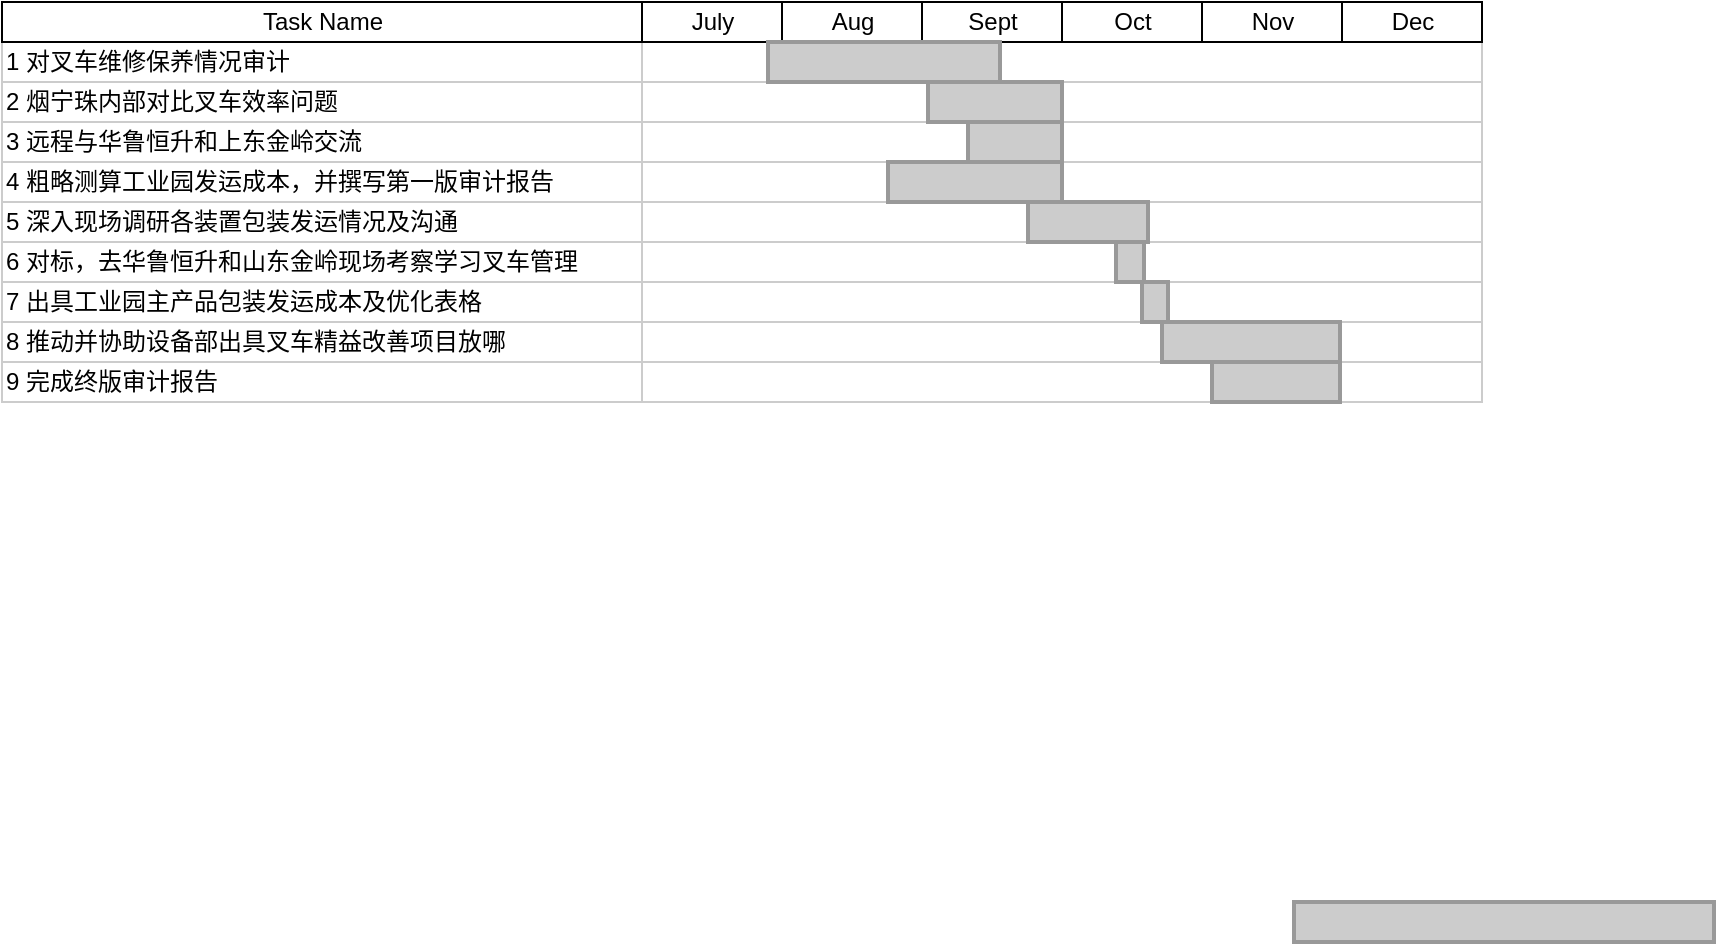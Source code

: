 <mxfile version="12.7.6" type="github"><diagram name="Page-1" id="fc2ac565-0d4e-3f0d-88b0-a54af1634ed7"><mxGraphModel dx="948" dy="614" grid="1" gridSize="10" guides="1" tooltips="1" connect="0" arrows="1" fold="1" page="1" pageScale="1.5" pageWidth="1169" pageHeight="827" background="#ffffff" math="0" shadow="0"><root><mxCell id="0" style=";html=1;"/><mxCell id="1" style=";html=1;" parent="0"/><mxCell id="75" value="1 对叉车维修保养情况审计" style="align=left;strokeColor=#CCCCCC;html=1;" parent="1" vertex="1"><mxGeometry x="297.0" y="150.0" width="320.0" height="20.0" as="geometry"/></mxCell><mxCell id="80" value="2 烟宁珠内部对比叉车效率问题" style="align=left;strokeColor=#CCCCCC;html=1;" parent="1" vertex="1"><mxGeometry x="297" y="170.0" width="320" height="20" as="geometry"/></mxCell><mxCell id="85" value="3 远程与华鲁恒升和上东金岭交流" style="align=left;strokeColor=#CCCCCC;html=1;" parent="1" vertex="1"><mxGeometry x="297.0" y="190.0" width="320.0" height="20" as="geometry"/></mxCell><mxCell id="90" value="4 粗略测算工业园发运成本，并撰写第一版审计报告" style="align=left;strokeColor=#CCCCCC;html=1;" parent="1" vertex="1"><mxGeometry x="297.0" y="210.0" width="320.0" height="20" as="geometry"/></mxCell><mxCell id="95" value="5 深入现场调研各装置包装发运情况及沟通" style="align=left;strokeColor=#CCCCCC;html=1;" parent="1" vertex="1"><mxGeometry x="297.0" y="230.0" width="320.0" height="20" as="geometry"/></mxCell><mxCell id="100" value="6 对标，去华鲁恒升和山东金岭现场考察学习叉车管理" style="align=left;strokeColor=#CCCCCC;html=1;" parent="1" vertex="1"><mxGeometry x="297.0" y="250.0" width="320.0" height="20" as="geometry"/></mxCell><mxCell id="2" value="Task Name" style="strokeWidth=1;fontStyle=0;html=1;" parent="1" vertex="1"><mxGeometry x="297" y="130" width="320" height="20" as="geometry"/></mxCell><mxCell id="67c90442a009f359-289" value="7 出具工业园主产品包装发运成本及优化表格" style="align=left;strokeColor=#CCCCCC;html=1;" parent="1" vertex="1"><mxGeometry x="297.0" y="270.0" width="320.0" height="20" as="geometry"/></mxCell><mxCell id="67c90442a009f359-290" value="8 推动并协助设备部出具叉车精益改善项目放哪" style="align=left;strokeColor=#CCCCCC;html=1;" parent="1" vertex="1"><mxGeometry x="297.0" y="290.0" width="320.0" height="20" as="geometry"/></mxCell><mxCell id="67c90442a009f359-291" value="" style="align=left;strokeColor=#CCCCCC;html=1;" parent="1" vertex="1"><mxGeometry x="617" y="150" width="420" height="20" as="geometry"/></mxCell><mxCell id="67c90442a009f359-283" value="July" style="strokeWidth=1;fontStyle=0;html=1;" parent="1" vertex="1"><mxGeometry x="617" y="130" width="70" height="20" as="geometry"/></mxCell><mxCell id="67c90442a009f359-284" value="Aug" style="strokeWidth=1;fontStyle=0;html=1;" parent="1" vertex="1"><mxGeometry x="687" y="130" width="70" height="20" as="geometry"/></mxCell><mxCell id="67c90442a009f359-285" value="Sept" style="strokeWidth=1;fontStyle=0;html=1;" parent="1" vertex="1"><mxGeometry x="757" y="130" width="70" height="20" as="geometry"/></mxCell><mxCell id="67c90442a009f359-286" value="Oct" style="strokeWidth=1;fontStyle=0;html=1;" parent="1" vertex="1"><mxGeometry x="827" y="130" width="70" height="20" as="geometry"/></mxCell><mxCell id="67c90442a009f359-287" value="Nov" style="strokeWidth=1;fontStyle=0;html=1;" parent="1" vertex="1"><mxGeometry x="897" y="130" width="70" height="20" as="geometry"/></mxCell><mxCell id="67c90442a009f359-288" value="Dec" style="strokeWidth=1;fontStyle=0;html=1;" parent="1" vertex="1"><mxGeometry x="967" y="130" width="70" height="20" as="geometry"/></mxCell><mxCell id="67c90442a009f359-292" value="" style="align=left;strokeColor=#CCCCCC;html=1;" parent="1" vertex="1"><mxGeometry x="617" y="170" width="420" height="20" as="geometry"/></mxCell><mxCell id="67c90442a009f359-293" value="" style="align=left;strokeColor=#CCCCCC;html=1;" parent="1" vertex="1"><mxGeometry x="617" y="190" width="420" height="20" as="geometry"/></mxCell><mxCell id="67c90442a009f359-294" value="" style="align=left;strokeColor=#CCCCCC;html=1;" parent="1" vertex="1"><mxGeometry x="617" y="210" width="420" height="20" as="geometry"/></mxCell><mxCell id="67c90442a009f359-295" value="" style="align=left;strokeColor=#CCCCCC;html=1;" parent="1" vertex="1"><mxGeometry x="617" y="230" width="420" height="20" as="geometry"/></mxCell><mxCell id="67c90442a009f359-296" value="" style="align=left;strokeColor=#CCCCCC;html=1;" parent="1" vertex="1"><mxGeometry x="617" y="250" width="420" height="20" as="geometry"/></mxCell><mxCell id="67c90442a009f359-297" value="" style="align=left;strokeColor=#CCCCCC;html=1;" parent="1" vertex="1"><mxGeometry x="617" y="270" width="420" height="20" as="geometry"/></mxCell><mxCell id="67c90442a009f359-298" value="" style="align=left;strokeColor=#CCCCCC;html=1;" parent="1" vertex="1"><mxGeometry x="617" y="290" width="420" height="20" as="geometry"/></mxCell><mxCell id="67c90442a009f359-299" value="" style="whiteSpace=wrap;html=1;strokeWidth=2;fillColor=#CCCCCC;gradientColor=none;fontSize=14;align=center;strokeColor=#999999;" parent="1" vertex="1"><mxGeometry x="943" y="580" width="210" height="20" as="geometry"/></mxCell><mxCell id="67c90442a009f359-300" value="" style="whiteSpace=wrap;html=1;strokeWidth=2;fillColor=#CCCCCC;gradientColor=none;fontSize=14;align=center;strokeColor=#999999;" parent="1" vertex="1"><mxGeometry x="867" y="270" width="13" height="20" as="geometry"/></mxCell><mxCell id="67c90442a009f359-301" value="" style="whiteSpace=wrap;html=1;strokeWidth=2;fillColor=#CCCCCC;gradientColor=none;fontSize=14;align=center;strokeColor=#999999;" parent="1" vertex="1"><mxGeometry x="810" y="230" width="60" height="20" as="geometry"/></mxCell><mxCell id="67c90442a009f359-303" value="" style="whiteSpace=wrap;html=1;strokeWidth=2;fillColor=#CCCCCC;gradientColor=none;fontSize=14;align=center;strokeColor=#999999;" parent="1" vertex="1"><mxGeometry x="680" y="150" width="116" height="20" as="geometry"/></mxCell><mxCell id="67c90442a009f359-304" value="" style="whiteSpace=wrap;html=1;strokeWidth=2;fillColor=#CCCCCC;gradientColor=none;fontSize=14;align=center;strokeColor=#999999;" parent="1" vertex="1"><mxGeometry x="760" y="170" width="67" height="20" as="geometry"/></mxCell><mxCell id="67c90442a009f359-305" value="" style="whiteSpace=wrap;html=1;strokeWidth=2;fillColor=#CCCCCC;gradientColor=none;fontSize=14;align=center;strokeColor=#999999;" parent="1" vertex="1"><mxGeometry x="780" y="190" width="47" height="20" as="geometry"/></mxCell><mxCell id="67c90442a009f359-306" value="" style="whiteSpace=wrap;html=1;strokeWidth=2;fillColor=#CCCCCC;gradientColor=none;fontSize=14;align=center;strokeColor=#999999;" parent="1" vertex="1"><mxGeometry x="740" y="210" width="87" height="20" as="geometry"/></mxCell><mxCell id="rAFp9aHErvDKJdmU2VEF-100" value="9 完成终版审计报告" style="align=left;strokeColor=#CCCCCC;html=1;" parent="1" vertex="1"><mxGeometry x="297.0" y="310.0" width="320.0" height="20" as="geometry"/></mxCell><mxCell id="rAFp9aHErvDKJdmU2VEF-101" value="" style="align=left;strokeColor=#CCCCCC;html=1;" parent="1" vertex="1"><mxGeometry x="617" y="310" width="420" height="20" as="geometry"/></mxCell><mxCell id="mU30gWrJytXNRwsLuuhO-100" value="" style="whiteSpace=wrap;html=1;strokeWidth=2;fillColor=#CCCCCC;gradientColor=none;fontSize=14;align=center;strokeColor=#999999;" vertex="1" parent="1"><mxGeometry x="854" y="250" width="14" height="20" as="geometry"/></mxCell><mxCell id="mU30gWrJytXNRwsLuuhO-101" value="" style="whiteSpace=wrap;html=1;strokeWidth=2;fillColor=#CCCCCC;gradientColor=none;fontSize=14;align=center;strokeColor=#999999;" vertex="1" parent="1"><mxGeometry x="877" y="290" width="89" height="20" as="geometry"/></mxCell><mxCell id="mU30gWrJytXNRwsLuuhO-102" value="" style="whiteSpace=wrap;html=1;strokeWidth=2;fillColor=#CCCCCC;gradientColor=none;fontSize=14;align=center;strokeColor=#999999;" vertex="1" parent="1"><mxGeometry x="902" y="310" width="64" height="20" as="geometry"/></mxCell></root></mxGraphModel></diagram></mxfile>